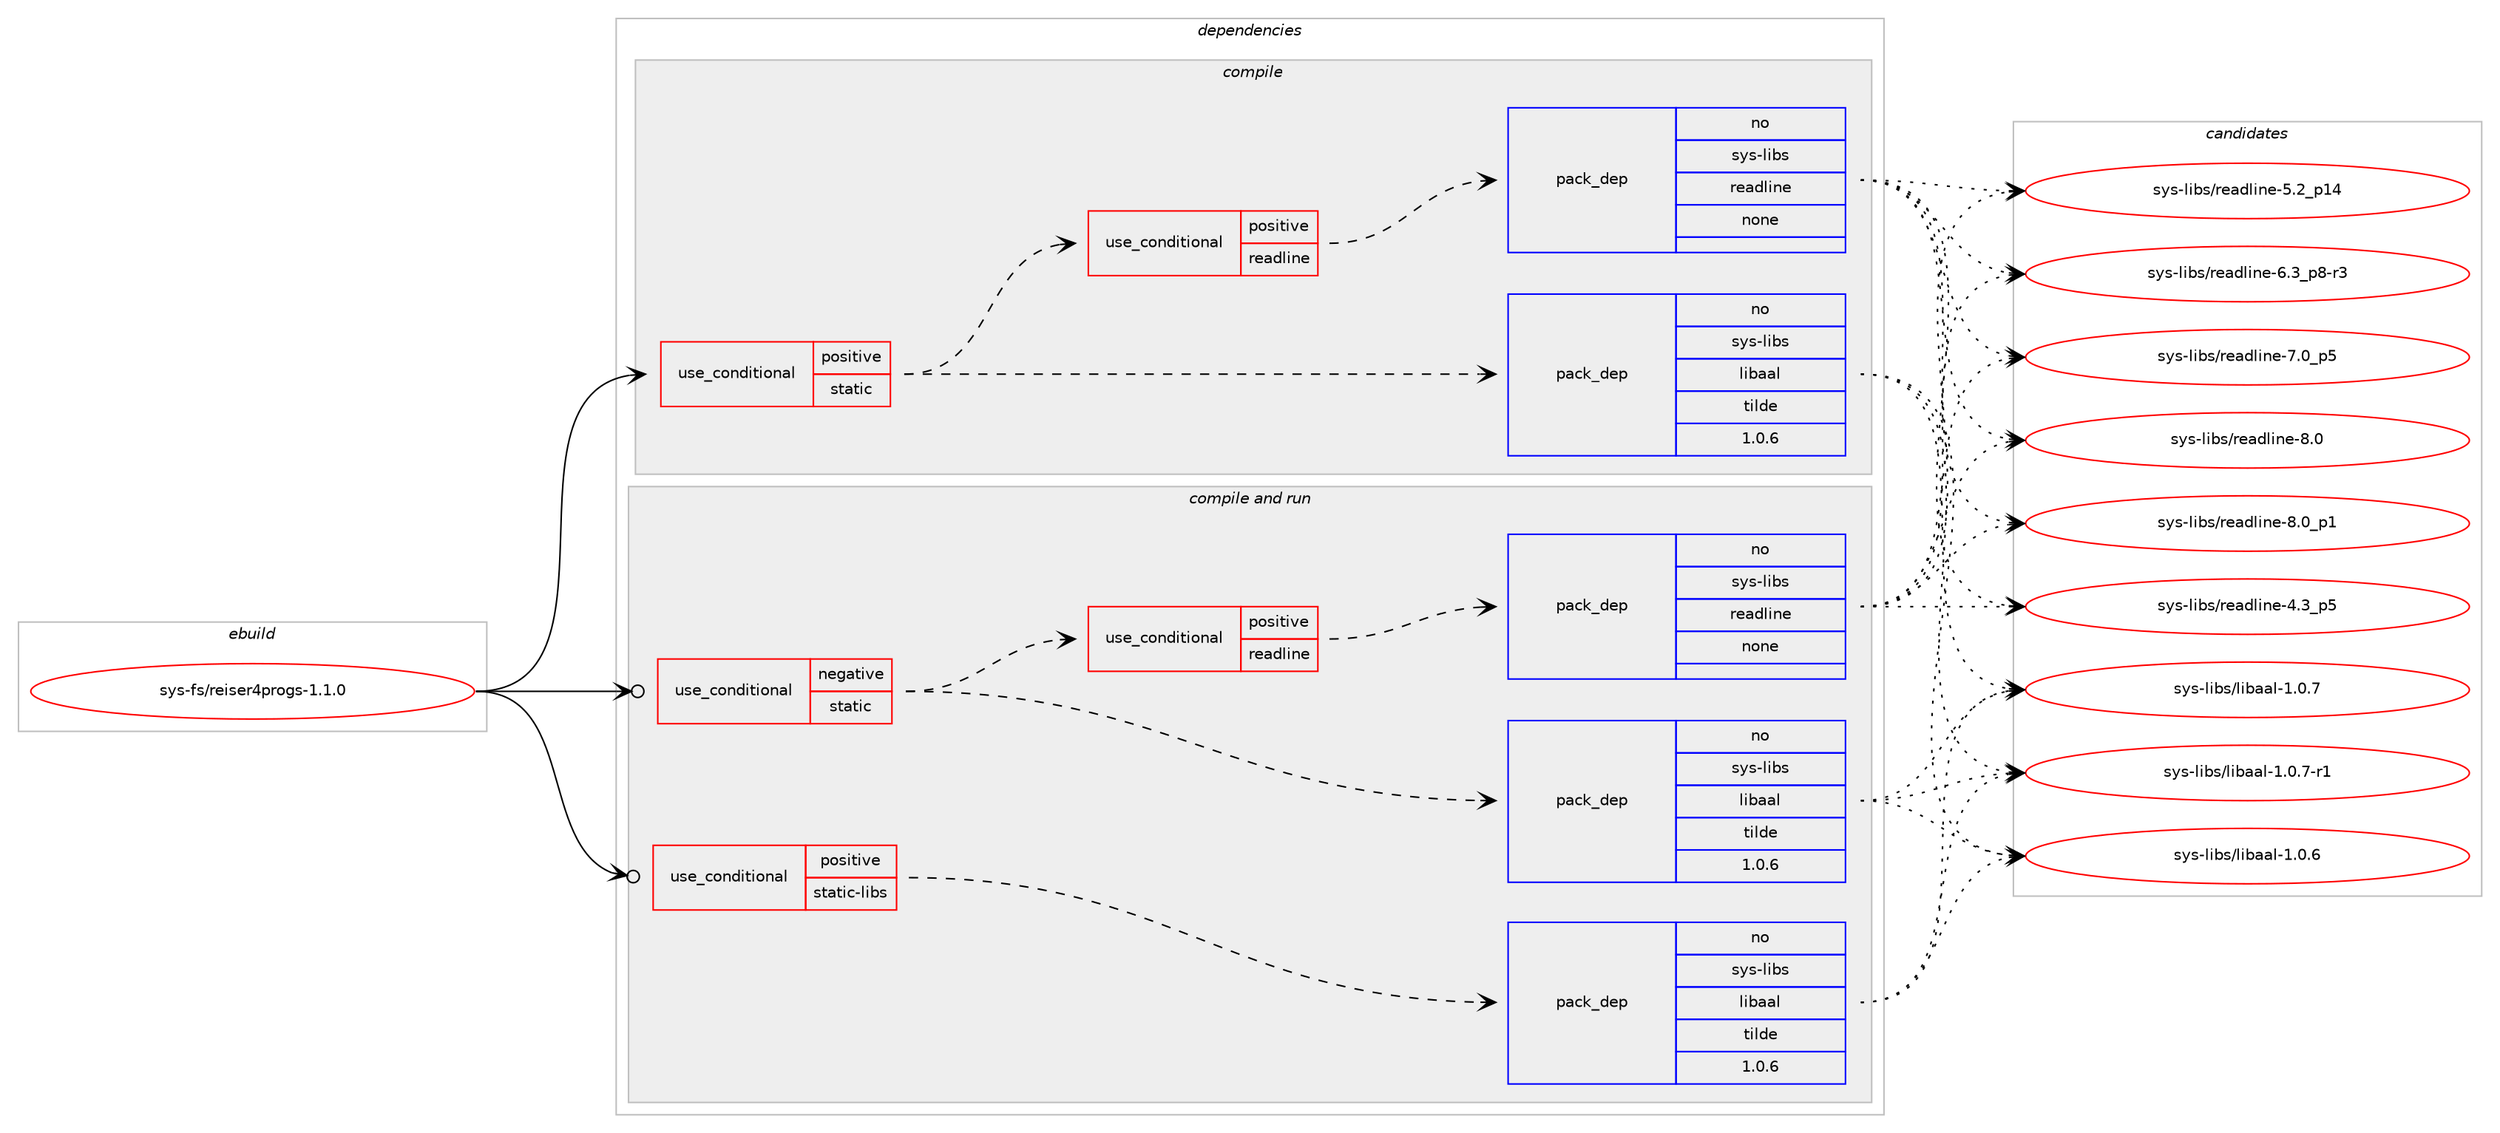 digraph prolog {

# *************
# Graph options
# *************

newrank=true;
concentrate=true;
compound=true;
graph [rankdir=LR,fontname=Helvetica,fontsize=10,ranksep=1.5];#, ranksep=2.5, nodesep=0.2];
edge  [arrowhead=vee];
node  [fontname=Helvetica,fontsize=10];

# **********
# The ebuild
# **********

subgraph cluster_leftcol {
color=gray;
rank=same;
label=<<i>ebuild</i>>;
id [label="sys-fs/reiser4progs-1.1.0", color=red, width=4, href="../sys-fs/reiser4progs-1.1.0.svg"];
}

# ****************
# The dependencies
# ****************

subgraph cluster_midcol {
color=gray;
label=<<i>dependencies</i>>;
subgraph cluster_compile {
fillcolor="#eeeeee";
style=filled;
label=<<i>compile</i>>;
subgraph cond307 {
dependency1583 [label=<<TABLE BORDER="0" CELLBORDER="1" CELLSPACING="0" CELLPADDING="4"><TR><TD ROWSPAN="3" CELLPADDING="10">use_conditional</TD></TR><TR><TD>positive</TD></TR><TR><TD>static</TD></TR></TABLE>>, shape=none, color=red];
subgraph pack1250 {
dependency1584 [label=<<TABLE BORDER="0" CELLBORDER="1" CELLSPACING="0" CELLPADDING="4" WIDTH="220"><TR><TD ROWSPAN="6" CELLPADDING="30">pack_dep</TD></TR><TR><TD WIDTH="110">no</TD></TR><TR><TD>sys-libs</TD></TR><TR><TD>libaal</TD></TR><TR><TD>tilde</TD></TR><TR><TD>1.0.6</TD></TR></TABLE>>, shape=none, color=blue];
}
dependency1583:e -> dependency1584:w [weight=20,style="dashed",arrowhead="vee"];
subgraph cond308 {
dependency1585 [label=<<TABLE BORDER="0" CELLBORDER="1" CELLSPACING="0" CELLPADDING="4"><TR><TD ROWSPAN="3" CELLPADDING="10">use_conditional</TD></TR><TR><TD>positive</TD></TR><TR><TD>readline</TD></TR></TABLE>>, shape=none, color=red];
subgraph pack1251 {
dependency1586 [label=<<TABLE BORDER="0" CELLBORDER="1" CELLSPACING="0" CELLPADDING="4" WIDTH="220"><TR><TD ROWSPAN="6" CELLPADDING="30">pack_dep</TD></TR><TR><TD WIDTH="110">no</TD></TR><TR><TD>sys-libs</TD></TR><TR><TD>readline</TD></TR><TR><TD>none</TD></TR><TR><TD></TD></TR></TABLE>>, shape=none, color=blue];
}
dependency1585:e -> dependency1586:w [weight=20,style="dashed",arrowhead="vee"];
}
dependency1583:e -> dependency1585:w [weight=20,style="dashed",arrowhead="vee"];
}
id:e -> dependency1583:w [weight=20,style="solid",arrowhead="vee"];
}
subgraph cluster_compileandrun {
fillcolor="#eeeeee";
style=filled;
label=<<i>compile and run</i>>;
subgraph cond309 {
dependency1587 [label=<<TABLE BORDER="0" CELLBORDER="1" CELLSPACING="0" CELLPADDING="4"><TR><TD ROWSPAN="3" CELLPADDING="10">use_conditional</TD></TR><TR><TD>negative</TD></TR><TR><TD>static</TD></TR></TABLE>>, shape=none, color=red];
subgraph pack1252 {
dependency1588 [label=<<TABLE BORDER="0" CELLBORDER="1" CELLSPACING="0" CELLPADDING="4" WIDTH="220"><TR><TD ROWSPAN="6" CELLPADDING="30">pack_dep</TD></TR><TR><TD WIDTH="110">no</TD></TR><TR><TD>sys-libs</TD></TR><TR><TD>libaal</TD></TR><TR><TD>tilde</TD></TR><TR><TD>1.0.6</TD></TR></TABLE>>, shape=none, color=blue];
}
dependency1587:e -> dependency1588:w [weight=20,style="dashed",arrowhead="vee"];
subgraph cond310 {
dependency1589 [label=<<TABLE BORDER="0" CELLBORDER="1" CELLSPACING="0" CELLPADDING="4"><TR><TD ROWSPAN="3" CELLPADDING="10">use_conditional</TD></TR><TR><TD>positive</TD></TR><TR><TD>readline</TD></TR></TABLE>>, shape=none, color=red];
subgraph pack1253 {
dependency1590 [label=<<TABLE BORDER="0" CELLBORDER="1" CELLSPACING="0" CELLPADDING="4" WIDTH="220"><TR><TD ROWSPAN="6" CELLPADDING="30">pack_dep</TD></TR><TR><TD WIDTH="110">no</TD></TR><TR><TD>sys-libs</TD></TR><TR><TD>readline</TD></TR><TR><TD>none</TD></TR><TR><TD></TD></TR></TABLE>>, shape=none, color=blue];
}
dependency1589:e -> dependency1590:w [weight=20,style="dashed",arrowhead="vee"];
}
dependency1587:e -> dependency1589:w [weight=20,style="dashed",arrowhead="vee"];
}
id:e -> dependency1587:w [weight=20,style="solid",arrowhead="odotvee"];
subgraph cond311 {
dependency1591 [label=<<TABLE BORDER="0" CELLBORDER="1" CELLSPACING="0" CELLPADDING="4"><TR><TD ROWSPAN="3" CELLPADDING="10">use_conditional</TD></TR><TR><TD>positive</TD></TR><TR><TD>static-libs</TD></TR></TABLE>>, shape=none, color=red];
subgraph pack1254 {
dependency1592 [label=<<TABLE BORDER="0" CELLBORDER="1" CELLSPACING="0" CELLPADDING="4" WIDTH="220"><TR><TD ROWSPAN="6" CELLPADDING="30">pack_dep</TD></TR><TR><TD WIDTH="110">no</TD></TR><TR><TD>sys-libs</TD></TR><TR><TD>libaal</TD></TR><TR><TD>tilde</TD></TR><TR><TD>1.0.6</TD></TR></TABLE>>, shape=none, color=blue];
}
dependency1591:e -> dependency1592:w [weight=20,style="dashed",arrowhead="vee"];
}
id:e -> dependency1591:w [weight=20,style="solid",arrowhead="odotvee"];
}
subgraph cluster_run {
fillcolor="#eeeeee";
style=filled;
label=<<i>run</i>>;
}
}

# **************
# The candidates
# **************

subgraph cluster_choices {
rank=same;
color=gray;
label=<<i>candidates</i>>;

subgraph choice1250 {
color=black;
nodesep=1;
choice115121115451081059811547108105989797108454946484654 [label="sys-libs/libaal-1.0.6", color=red, width=4,href="../sys-libs/libaal-1.0.6.svg"];
choice115121115451081059811547108105989797108454946484655 [label="sys-libs/libaal-1.0.7", color=red, width=4,href="../sys-libs/libaal-1.0.7.svg"];
choice1151211154510810598115471081059897971084549464846554511449 [label="sys-libs/libaal-1.0.7-r1", color=red, width=4,href="../sys-libs/libaal-1.0.7-r1.svg"];
dependency1584:e -> choice115121115451081059811547108105989797108454946484654:w [style=dotted,weight="100"];
dependency1584:e -> choice115121115451081059811547108105989797108454946484655:w [style=dotted,weight="100"];
dependency1584:e -> choice1151211154510810598115471081059897971084549464846554511449:w [style=dotted,weight="100"];
}
subgraph choice1251 {
color=black;
nodesep=1;
choice11512111545108105981154711410197100108105110101455246519511253 [label="sys-libs/readline-4.3_p5", color=red, width=4,href="../sys-libs/readline-4.3_p5.svg"];
choice1151211154510810598115471141019710010810511010145534650951124952 [label="sys-libs/readline-5.2_p14", color=red, width=4,href="../sys-libs/readline-5.2_p14.svg"];
choice115121115451081059811547114101971001081051101014554465195112564511451 [label="sys-libs/readline-6.3_p8-r3", color=red, width=4,href="../sys-libs/readline-6.3_p8-r3.svg"];
choice11512111545108105981154711410197100108105110101455546489511253 [label="sys-libs/readline-7.0_p5", color=red, width=4,href="../sys-libs/readline-7.0_p5.svg"];
choice1151211154510810598115471141019710010810511010145564648 [label="sys-libs/readline-8.0", color=red, width=4,href="../sys-libs/readline-8.0.svg"];
choice11512111545108105981154711410197100108105110101455646489511249 [label="sys-libs/readline-8.0_p1", color=red, width=4,href="../sys-libs/readline-8.0_p1.svg"];
dependency1586:e -> choice11512111545108105981154711410197100108105110101455246519511253:w [style=dotted,weight="100"];
dependency1586:e -> choice1151211154510810598115471141019710010810511010145534650951124952:w [style=dotted,weight="100"];
dependency1586:e -> choice115121115451081059811547114101971001081051101014554465195112564511451:w [style=dotted,weight="100"];
dependency1586:e -> choice11512111545108105981154711410197100108105110101455546489511253:w [style=dotted,weight="100"];
dependency1586:e -> choice1151211154510810598115471141019710010810511010145564648:w [style=dotted,weight="100"];
dependency1586:e -> choice11512111545108105981154711410197100108105110101455646489511249:w [style=dotted,weight="100"];
}
subgraph choice1252 {
color=black;
nodesep=1;
choice115121115451081059811547108105989797108454946484654 [label="sys-libs/libaal-1.0.6", color=red, width=4,href="../sys-libs/libaal-1.0.6.svg"];
choice115121115451081059811547108105989797108454946484655 [label="sys-libs/libaal-1.0.7", color=red, width=4,href="../sys-libs/libaal-1.0.7.svg"];
choice1151211154510810598115471081059897971084549464846554511449 [label="sys-libs/libaal-1.0.7-r1", color=red, width=4,href="../sys-libs/libaal-1.0.7-r1.svg"];
dependency1588:e -> choice115121115451081059811547108105989797108454946484654:w [style=dotted,weight="100"];
dependency1588:e -> choice115121115451081059811547108105989797108454946484655:w [style=dotted,weight="100"];
dependency1588:e -> choice1151211154510810598115471081059897971084549464846554511449:w [style=dotted,weight="100"];
}
subgraph choice1253 {
color=black;
nodesep=1;
choice11512111545108105981154711410197100108105110101455246519511253 [label="sys-libs/readline-4.3_p5", color=red, width=4,href="../sys-libs/readline-4.3_p5.svg"];
choice1151211154510810598115471141019710010810511010145534650951124952 [label="sys-libs/readline-5.2_p14", color=red, width=4,href="../sys-libs/readline-5.2_p14.svg"];
choice115121115451081059811547114101971001081051101014554465195112564511451 [label="sys-libs/readline-6.3_p8-r3", color=red, width=4,href="../sys-libs/readline-6.3_p8-r3.svg"];
choice11512111545108105981154711410197100108105110101455546489511253 [label="sys-libs/readline-7.0_p5", color=red, width=4,href="../sys-libs/readline-7.0_p5.svg"];
choice1151211154510810598115471141019710010810511010145564648 [label="sys-libs/readline-8.0", color=red, width=4,href="../sys-libs/readline-8.0.svg"];
choice11512111545108105981154711410197100108105110101455646489511249 [label="sys-libs/readline-8.0_p1", color=red, width=4,href="../sys-libs/readline-8.0_p1.svg"];
dependency1590:e -> choice11512111545108105981154711410197100108105110101455246519511253:w [style=dotted,weight="100"];
dependency1590:e -> choice1151211154510810598115471141019710010810511010145534650951124952:w [style=dotted,weight="100"];
dependency1590:e -> choice115121115451081059811547114101971001081051101014554465195112564511451:w [style=dotted,weight="100"];
dependency1590:e -> choice11512111545108105981154711410197100108105110101455546489511253:w [style=dotted,weight="100"];
dependency1590:e -> choice1151211154510810598115471141019710010810511010145564648:w [style=dotted,weight="100"];
dependency1590:e -> choice11512111545108105981154711410197100108105110101455646489511249:w [style=dotted,weight="100"];
}
subgraph choice1254 {
color=black;
nodesep=1;
choice115121115451081059811547108105989797108454946484654 [label="sys-libs/libaal-1.0.6", color=red, width=4,href="../sys-libs/libaal-1.0.6.svg"];
choice115121115451081059811547108105989797108454946484655 [label="sys-libs/libaal-1.0.7", color=red, width=4,href="../sys-libs/libaal-1.0.7.svg"];
choice1151211154510810598115471081059897971084549464846554511449 [label="sys-libs/libaal-1.0.7-r1", color=red, width=4,href="../sys-libs/libaal-1.0.7-r1.svg"];
dependency1592:e -> choice115121115451081059811547108105989797108454946484654:w [style=dotted,weight="100"];
dependency1592:e -> choice115121115451081059811547108105989797108454946484655:w [style=dotted,weight="100"];
dependency1592:e -> choice1151211154510810598115471081059897971084549464846554511449:w [style=dotted,weight="100"];
}
}

}
